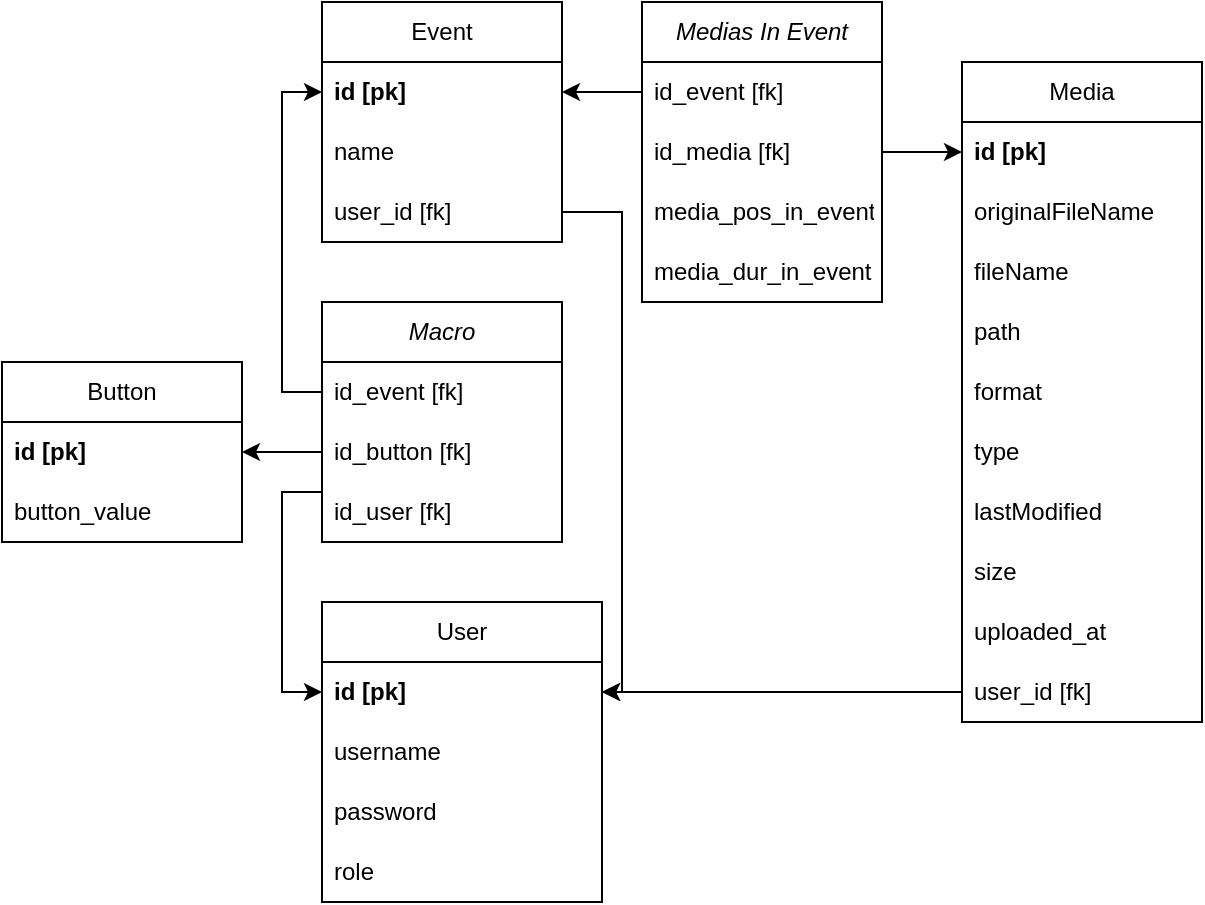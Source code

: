 <mxfile version="21.0.2" type="device"><diagram name="Page-1" id="LQSvYRXXGWHfSQf0Pmwl"><mxGraphModel dx="1889" dy="547" grid="1" gridSize="10" guides="1" tooltips="1" connect="1" arrows="1" fold="1" page="1" pageScale="1" pageWidth="827" pageHeight="1169" math="0" shadow="0"><root><mxCell id="0"/><mxCell id="1" parent="0"/><mxCell id="9XRGCDilbYZlU0aCui9b-1" value="Event" style="swimlane;fontStyle=0;childLayout=stackLayout;horizontal=1;startSize=30;horizontalStack=0;resizeParent=1;resizeParentMax=0;resizeLast=0;collapsible=1;marginBottom=0;whiteSpace=wrap;html=1;" vertex="1" parent="1"><mxGeometry x="80" y="80" width="120" height="120" as="geometry"/></mxCell><mxCell id="9XRGCDilbYZlU0aCui9b-2" value="&lt;b&gt;id [pk]&lt;/b&gt;" style="text;strokeColor=none;fillColor=none;align=left;verticalAlign=middle;spacingLeft=4;spacingRight=4;overflow=hidden;points=[[0,0.5],[1,0.5]];portConstraint=eastwest;rotatable=0;whiteSpace=wrap;html=1;" vertex="1" parent="9XRGCDilbYZlU0aCui9b-1"><mxGeometry y="30" width="120" height="30" as="geometry"/></mxCell><mxCell id="9XRGCDilbYZlU0aCui9b-3" value="name" style="text;strokeColor=none;fillColor=none;align=left;verticalAlign=middle;spacingLeft=4;spacingRight=4;overflow=hidden;points=[[0,0.5],[1,0.5]];portConstraint=eastwest;rotatable=0;whiteSpace=wrap;html=1;" vertex="1" parent="9XRGCDilbYZlU0aCui9b-1"><mxGeometry y="60" width="120" height="30" as="geometry"/></mxCell><mxCell id="9XRGCDilbYZlU0aCui9b-4" value="user_id [fk]" style="text;strokeColor=none;fillColor=none;align=left;verticalAlign=middle;spacingLeft=4;spacingRight=4;overflow=hidden;points=[[0,0.5],[1,0.5]];portConstraint=eastwest;rotatable=0;whiteSpace=wrap;html=1;" vertex="1" parent="9XRGCDilbYZlU0aCui9b-1"><mxGeometry y="90" width="120" height="30" as="geometry"/></mxCell><mxCell id="9XRGCDilbYZlU0aCui9b-5" value="Media" style="swimlane;fontStyle=0;childLayout=stackLayout;horizontal=1;startSize=30;horizontalStack=0;resizeParent=1;resizeParentMax=0;resizeLast=0;collapsible=1;marginBottom=0;whiteSpace=wrap;html=1;" vertex="1" parent="1"><mxGeometry x="400" y="110" width="120" height="330" as="geometry"/></mxCell><mxCell id="9XRGCDilbYZlU0aCui9b-6" value="&lt;b&gt;id [pk]&lt;/b&gt;" style="text;strokeColor=none;fillColor=none;align=left;verticalAlign=middle;spacingLeft=4;spacingRight=4;overflow=hidden;points=[[0,0.5],[1,0.5]];portConstraint=eastwest;rotatable=0;whiteSpace=wrap;html=1;" vertex="1" parent="9XRGCDilbYZlU0aCui9b-5"><mxGeometry y="30" width="120" height="30" as="geometry"/></mxCell><mxCell id="9XRGCDilbYZlU0aCui9b-8" value="originalFileName" style="text;strokeColor=none;fillColor=none;align=left;verticalAlign=middle;spacingLeft=4;spacingRight=4;overflow=hidden;points=[[0,0.5],[1,0.5]];portConstraint=eastwest;rotatable=0;whiteSpace=wrap;html=1;" vertex="1" parent="9XRGCDilbYZlU0aCui9b-5"><mxGeometry y="60" width="120" height="30" as="geometry"/></mxCell><mxCell id="9XRGCDilbYZlU0aCui9b-35" value="fileName" style="text;strokeColor=none;fillColor=none;align=left;verticalAlign=middle;spacingLeft=4;spacingRight=4;overflow=hidden;points=[[0,0.5],[1,0.5]];portConstraint=eastwest;rotatable=0;whiteSpace=wrap;html=1;" vertex="1" parent="9XRGCDilbYZlU0aCui9b-5"><mxGeometry y="90" width="120" height="30" as="geometry"/></mxCell><mxCell id="9XRGCDilbYZlU0aCui9b-36" value="path" style="text;strokeColor=none;fillColor=none;align=left;verticalAlign=middle;spacingLeft=4;spacingRight=4;overflow=hidden;points=[[0,0.5],[1,0.5]];portConstraint=eastwest;rotatable=0;whiteSpace=wrap;html=1;" vertex="1" parent="9XRGCDilbYZlU0aCui9b-5"><mxGeometry y="120" width="120" height="30" as="geometry"/></mxCell><mxCell id="9XRGCDilbYZlU0aCui9b-37" value="format" style="text;strokeColor=none;fillColor=none;align=left;verticalAlign=middle;spacingLeft=4;spacingRight=4;overflow=hidden;points=[[0,0.5],[1,0.5]];portConstraint=eastwest;rotatable=0;whiteSpace=wrap;html=1;" vertex="1" parent="9XRGCDilbYZlU0aCui9b-5"><mxGeometry y="150" width="120" height="30" as="geometry"/></mxCell><mxCell id="9XRGCDilbYZlU0aCui9b-40" value="type" style="text;strokeColor=none;fillColor=none;align=left;verticalAlign=middle;spacingLeft=4;spacingRight=4;overflow=hidden;points=[[0,0.5],[1,0.5]];portConstraint=eastwest;rotatable=0;whiteSpace=wrap;html=1;" vertex="1" parent="9XRGCDilbYZlU0aCui9b-5"><mxGeometry y="180" width="120" height="30" as="geometry"/></mxCell><mxCell id="9XRGCDilbYZlU0aCui9b-39" value="lastModified" style="text;strokeColor=none;fillColor=none;align=left;verticalAlign=middle;spacingLeft=4;spacingRight=4;overflow=hidden;points=[[0,0.5],[1,0.5]];portConstraint=eastwest;rotatable=0;whiteSpace=wrap;html=1;" vertex="1" parent="9XRGCDilbYZlU0aCui9b-5"><mxGeometry y="210" width="120" height="30" as="geometry"/></mxCell><mxCell id="9XRGCDilbYZlU0aCui9b-38" value="size" style="text;strokeColor=none;fillColor=none;align=left;verticalAlign=middle;spacingLeft=4;spacingRight=4;overflow=hidden;points=[[0,0.5],[1,0.5]];portConstraint=eastwest;rotatable=0;whiteSpace=wrap;html=1;" vertex="1" parent="9XRGCDilbYZlU0aCui9b-5"><mxGeometry y="240" width="120" height="30" as="geometry"/></mxCell><mxCell id="9XRGCDilbYZlU0aCui9b-41" value="uploaded_at" style="text;strokeColor=none;fillColor=none;align=left;verticalAlign=middle;spacingLeft=4;spacingRight=4;overflow=hidden;points=[[0,0.5],[1,0.5]];portConstraint=eastwest;rotatable=0;whiteSpace=wrap;html=1;" vertex="1" parent="9XRGCDilbYZlU0aCui9b-5"><mxGeometry y="270" width="120" height="30" as="geometry"/></mxCell><mxCell id="9XRGCDilbYZlU0aCui9b-7" value="user_id [fk]" style="text;strokeColor=none;fillColor=none;align=left;verticalAlign=middle;spacingLeft=4;spacingRight=4;overflow=hidden;points=[[0,0.5],[1,0.5]];portConstraint=eastwest;rotatable=0;whiteSpace=wrap;html=1;" vertex="1" parent="9XRGCDilbYZlU0aCui9b-5"><mxGeometry y="300" width="120" height="30" as="geometry"/></mxCell><mxCell id="9XRGCDilbYZlU0aCui9b-9" value="Button" style="swimlane;fontStyle=0;childLayout=stackLayout;horizontal=1;startSize=30;horizontalStack=0;resizeParent=1;resizeParentMax=0;resizeLast=0;collapsible=1;marginBottom=0;whiteSpace=wrap;html=1;" vertex="1" parent="1"><mxGeometry x="-80" y="260" width="120" height="90" as="geometry"/></mxCell><mxCell id="9XRGCDilbYZlU0aCui9b-10" value="&lt;b&gt;id [pk]&lt;/b&gt;" style="text;strokeColor=none;fillColor=none;align=left;verticalAlign=middle;spacingLeft=4;spacingRight=4;overflow=hidden;points=[[0,0.5],[1,0.5]];portConstraint=eastwest;rotatable=0;whiteSpace=wrap;html=1;" vertex="1" parent="9XRGCDilbYZlU0aCui9b-9"><mxGeometry y="30" width="120" height="30" as="geometry"/></mxCell><mxCell id="9XRGCDilbYZlU0aCui9b-27" value="button_value" style="text;strokeColor=none;fillColor=none;align=left;verticalAlign=middle;spacingLeft=4;spacingRight=4;overflow=hidden;points=[[0,0.5],[1,0.5]];portConstraint=eastwest;rotatable=0;whiteSpace=wrap;html=1;" vertex="1" parent="9XRGCDilbYZlU0aCui9b-9"><mxGeometry y="60" width="120" height="30" as="geometry"/></mxCell><mxCell id="9XRGCDilbYZlU0aCui9b-13" value="&lt;i&gt;Macro&lt;/i&gt;" style="swimlane;fontStyle=0;childLayout=stackLayout;horizontal=1;startSize=30;horizontalStack=0;resizeParent=1;resizeParentMax=0;resizeLast=0;collapsible=1;marginBottom=0;whiteSpace=wrap;html=1;" vertex="1" parent="1"><mxGeometry x="80" y="230" width="120" height="120" as="geometry"/></mxCell><mxCell id="9XRGCDilbYZlU0aCui9b-29" value="id_event [fk]" style="text;strokeColor=none;fillColor=none;align=left;verticalAlign=middle;spacingLeft=4;spacingRight=4;overflow=hidden;points=[[0,0.5],[1,0.5]];portConstraint=eastwest;rotatable=0;whiteSpace=wrap;html=1;" vertex="1" parent="9XRGCDilbYZlU0aCui9b-13"><mxGeometry y="30" width="120" height="30" as="geometry"/></mxCell><mxCell id="9XRGCDilbYZlU0aCui9b-16" value="id_button [fk]" style="text;strokeColor=none;fillColor=none;align=left;verticalAlign=middle;spacingLeft=4;spacingRight=4;overflow=hidden;points=[[0,0.5],[1,0.5]];portConstraint=eastwest;rotatable=0;whiteSpace=wrap;html=1;" vertex="1" parent="9XRGCDilbYZlU0aCui9b-13"><mxGeometry y="60" width="120" height="30" as="geometry"/></mxCell><mxCell id="9XRGCDilbYZlU0aCui9b-28" value="id_user [fk]" style="text;strokeColor=none;fillColor=none;align=left;verticalAlign=middle;spacingLeft=4;spacingRight=4;overflow=hidden;points=[[0,0.5],[1,0.5]];portConstraint=eastwest;rotatable=0;whiteSpace=wrap;html=1;" vertex="1" parent="9XRGCDilbYZlU0aCui9b-13"><mxGeometry y="90" width="120" height="30" as="geometry"/></mxCell><mxCell id="9XRGCDilbYZlU0aCui9b-17" value="User" style="swimlane;fontStyle=0;childLayout=stackLayout;horizontal=1;startSize=30;horizontalStack=0;resizeParent=1;resizeParentMax=0;resizeLast=0;collapsible=1;marginBottom=0;whiteSpace=wrap;html=1;" vertex="1" parent="1"><mxGeometry x="80" y="380" width="140" height="150" as="geometry"/></mxCell><mxCell id="9XRGCDilbYZlU0aCui9b-18" value="&lt;b&gt;id [pk]&lt;/b&gt;" style="text;strokeColor=none;fillColor=none;align=left;verticalAlign=middle;spacingLeft=4;spacingRight=4;overflow=hidden;points=[[0,0.5],[1,0.5]];portConstraint=eastwest;rotatable=0;whiteSpace=wrap;html=1;" vertex="1" parent="9XRGCDilbYZlU0aCui9b-17"><mxGeometry y="30" width="140" height="30" as="geometry"/></mxCell><mxCell id="9XRGCDilbYZlU0aCui9b-19" value="username" style="text;strokeColor=none;fillColor=none;align=left;verticalAlign=middle;spacingLeft=4;spacingRight=4;overflow=hidden;points=[[0,0.5],[1,0.5]];portConstraint=eastwest;rotatable=0;whiteSpace=wrap;html=1;" vertex="1" parent="9XRGCDilbYZlU0aCui9b-17"><mxGeometry y="60" width="140" height="30" as="geometry"/></mxCell><mxCell id="9XRGCDilbYZlU0aCui9b-20" value="password" style="text;strokeColor=none;fillColor=none;align=left;verticalAlign=middle;spacingLeft=4;spacingRight=4;overflow=hidden;points=[[0,0.5],[1,0.5]];portConstraint=eastwest;rotatable=0;whiteSpace=wrap;html=1;" vertex="1" parent="9XRGCDilbYZlU0aCui9b-17"><mxGeometry y="90" width="140" height="30" as="geometry"/></mxCell><mxCell id="9XRGCDilbYZlU0aCui9b-34" value="role" style="text;strokeColor=none;fillColor=none;align=left;verticalAlign=middle;spacingLeft=4;spacingRight=4;overflow=hidden;points=[[0,0.5],[1,0.5]];portConstraint=eastwest;rotatable=0;whiteSpace=wrap;html=1;" vertex="1" parent="9XRGCDilbYZlU0aCui9b-17"><mxGeometry y="120" width="140" height="30" as="geometry"/></mxCell><mxCell id="9XRGCDilbYZlU0aCui9b-21" value="&lt;i&gt;Medias In Event&lt;/i&gt;" style="swimlane;fontStyle=0;childLayout=stackLayout;horizontal=1;startSize=30;horizontalStack=0;resizeParent=1;resizeParentMax=0;resizeLast=0;collapsible=1;marginBottom=0;whiteSpace=wrap;html=1;" vertex="1" parent="1"><mxGeometry x="240" y="80" width="120" height="150" as="geometry"/></mxCell><mxCell id="9XRGCDilbYZlU0aCui9b-22" value="id_event [fk]" style="text;strokeColor=none;fillColor=none;align=left;verticalAlign=middle;spacingLeft=4;spacingRight=4;overflow=hidden;points=[[0,0.5],[1,0.5]];portConstraint=eastwest;rotatable=0;whiteSpace=wrap;html=1;" vertex="1" parent="9XRGCDilbYZlU0aCui9b-21"><mxGeometry y="30" width="120" height="30" as="geometry"/></mxCell><mxCell id="9XRGCDilbYZlU0aCui9b-23" value="id_media [fk]" style="text;strokeColor=none;fillColor=none;align=left;verticalAlign=middle;spacingLeft=4;spacingRight=4;overflow=hidden;points=[[0,0.5],[1,0.5]];portConstraint=eastwest;rotatable=0;whiteSpace=wrap;html=1;" vertex="1" parent="9XRGCDilbYZlU0aCui9b-21"><mxGeometry y="60" width="120" height="30" as="geometry"/></mxCell><mxCell id="9XRGCDilbYZlU0aCui9b-50" value="media_pos_in_event" style="text;strokeColor=none;fillColor=none;align=left;verticalAlign=middle;spacingLeft=4;spacingRight=4;overflow=hidden;points=[[0,0.5],[1,0.5]];portConstraint=eastwest;rotatable=0;whiteSpace=wrap;html=1;" vertex="1" parent="9XRGCDilbYZlU0aCui9b-21"><mxGeometry y="90" width="120" height="30" as="geometry"/></mxCell><mxCell id="9XRGCDilbYZlU0aCui9b-51" value="media_dur_in_event" style="text;strokeColor=none;fillColor=none;align=left;verticalAlign=middle;spacingLeft=4;spacingRight=4;overflow=hidden;points=[[0,0.5],[1,0.5]];portConstraint=eastwest;rotatable=0;whiteSpace=wrap;html=1;" vertex="1" parent="9XRGCDilbYZlU0aCui9b-21"><mxGeometry y="120" width="120" height="30" as="geometry"/></mxCell><mxCell id="9XRGCDilbYZlU0aCui9b-25" style="edgeStyle=orthogonalEdgeStyle;rounded=0;orthogonalLoop=1;jettySize=auto;html=1;entryX=1;entryY=0.5;entryDx=0;entryDy=0;" edge="1" parent="1" source="9XRGCDilbYZlU0aCui9b-22" target="9XRGCDilbYZlU0aCui9b-2"><mxGeometry relative="1" as="geometry"/></mxCell><mxCell id="9XRGCDilbYZlU0aCui9b-26" style="edgeStyle=orthogonalEdgeStyle;rounded=0;orthogonalLoop=1;jettySize=auto;html=1;entryX=0;entryY=0.5;entryDx=0;entryDy=0;" edge="1" parent="1" source="9XRGCDilbYZlU0aCui9b-23" target="9XRGCDilbYZlU0aCui9b-6"><mxGeometry relative="1" as="geometry"/></mxCell><mxCell id="9XRGCDilbYZlU0aCui9b-43" style="edgeStyle=orthogonalEdgeStyle;rounded=0;orthogonalLoop=1;jettySize=auto;html=1;entryX=1;entryY=0.5;entryDx=0;entryDy=0;" edge="1" parent="1" source="9XRGCDilbYZlU0aCui9b-16" target="9XRGCDilbYZlU0aCui9b-10"><mxGeometry relative="1" as="geometry"/></mxCell><mxCell id="9XRGCDilbYZlU0aCui9b-44" style="edgeStyle=orthogonalEdgeStyle;rounded=0;orthogonalLoop=1;jettySize=auto;html=1;entryX=1;entryY=0.5;entryDx=0;entryDy=0;" edge="1" parent="1" source="9XRGCDilbYZlU0aCui9b-4" target="9XRGCDilbYZlU0aCui9b-18"><mxGeometry relative="1" as="geometry"><Array as="points"><mxPoint x="230" y="185"/><mxPoint x="230" y="425"/></Array></mxGeometry></mxCell><mxCell id="9XRGCDilbYZlU0aCui9b-45" style="edgeStyle=orthogonalEdgeStyle;rounded=0;orthogonalLoop=1;jettySize=auto;html=1;" edge="1" parent="1" source="9XRGCDilbYZlU0aCui9b-7" target="9XRGCDilbYZlU0aCui9b-18"><mxGeometry relative="1" as="geometry"/></mxCell><mxCell id="9XRGCDilbYZlU0aCui9b-48" style="edgeStyle=orthogonalEdgeStyle;rounded=0;orthogonalLoop=1;jettySize=auto;html=1;entryX=0;entryY=0.5;entryDx=0;entryDy=0;" edge="1" parent="1" source="9XRGCDilbYZlU0aCui9b-29" target="9XRGCDilbYZlU0aCui9b-2"><mxGeometry relative="1" as="geometry"/></mxCell><mxCell id="9XRGCDilbYZlU0aCui9b-49" style="edgeStyle=orthogonalEdgeStyle;rounded=0;orthogonalLoop=1;jettySize=auto;html=1;entryX=0;entryY=0.5;entryDx=0;entryDy=0;" edge="1" parent="1" source="9XRGCDilbYZlU0aCui9b-28" target="9XRGCDilbYZlU0aCui9b-18"><mxGeometry relative="1" as="geometry"><Array as="points"><mxPoint x="60" y="325"/><mxPoint x="60" y="425"/></Array></mxGeometry></mxCell></root></mxGraphModel></diagram></mxfile>